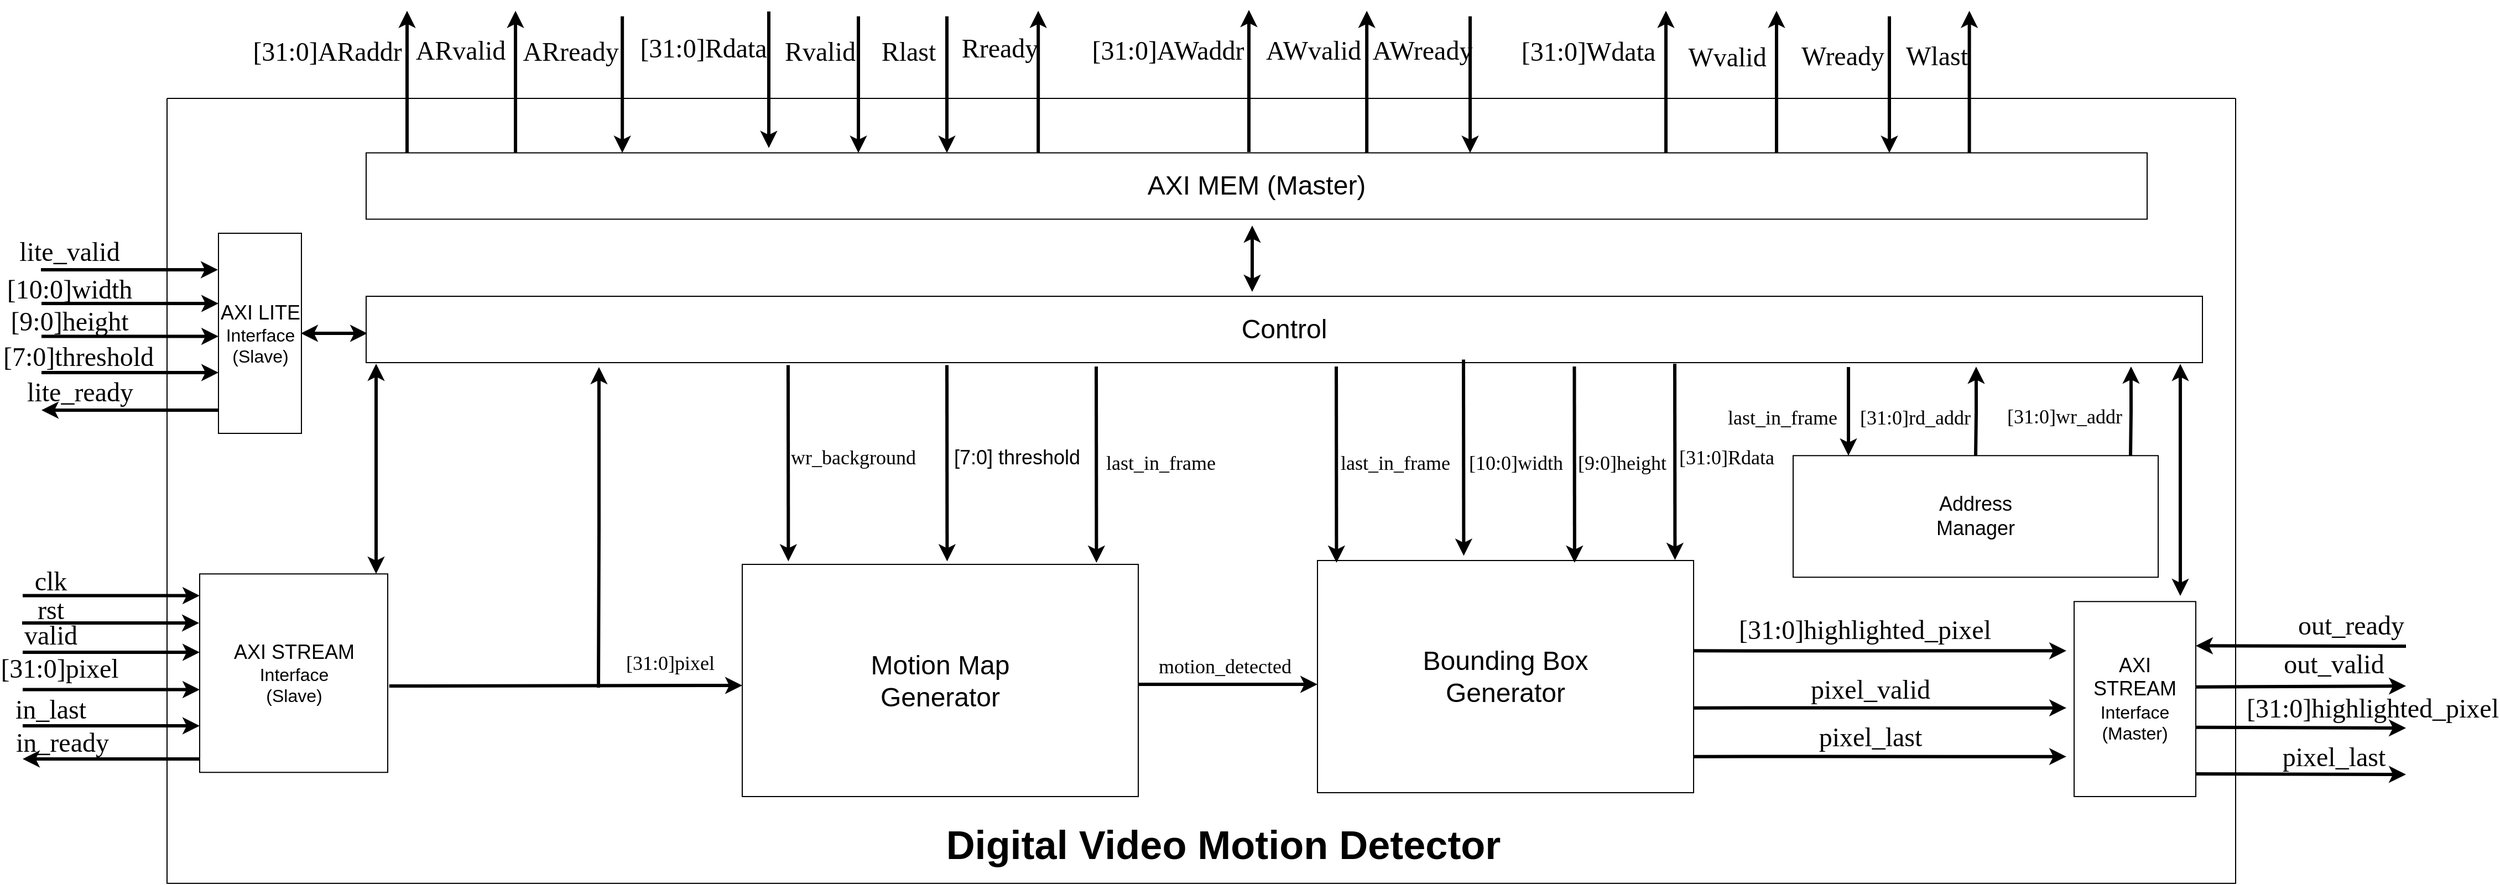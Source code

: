 <mxfile version="27.2.0">
  <diagram name="Page-1" id="8psTu5joOEkHxSPbt8DS">
    <mxGraphModel dx="2929" dy="2471" grid="1" gridSize="10" guides="1" tooltips="1" connect="1" arrows="1" fold="1" page="1" pageScale="1" pageWidth="827" pageHeight="1169" math="0" shadow="0">
      <root>
        <mxCell id="0" />
        <mxCell id="1" parent="0" />
        <mxCell id="5wcGb58u3SQSDJ49Bvyi-1" value="&lt;font style=&quot;font-size: 18px;&quot;&gt;AXI STREAM&lt;/font&gt;&lt;div&gt;&lt;font size=&quot;3&quot;&gt;Interface&lt;/font&gt;&lt;/div&gt;&lt;div&gt;&lt;font size=&quot;3&quot;&gt;(Slave)&lt;/font&gt;&lt;/div&gt;" style="rounded=0;whiteSpace=wrap;html=1;" parent="1" vertex="1">
          <mxGeometry x="69.5" y="20.13" width="170" height="179.5" as="geometry" />
        </mxCell>
        <mxCell id="5wcGb58u3SQSDJ49Bvyi-8" value="&lt;font style=&quot;font-size: 24px;&quot;&gt;AXI MEM (Master)&lt;/font&gt;" style="whiteSpace=wrap;html=1;" parent="1" vertex="1">
          <mxGeometry x="220" y="-360.75" width="1610" height="60" as="geometry" />
        </mxCell>
        <mxCell id="5wcGb58u3SQSDJ49Bvyi-29" value="" style="endArrow=classic;html=1;rounded=0;strokeWidth=3;" parent="1" edge="1">
          <mxGeometry width="50" height="50" relative="1" as="geometry">
            <mxPoint x="1403" y="-170" as="sourcePoint" />
            <mxPoint x="1403.2" y="7.46" as="targetPoint" />
          </mxGeometry>
        </mxCell>
        <mxCell id="5wcGb58u3SQSDJ49Bvyi-28" value="&lt;font style=&quot;font-size: 18px;&quot;&gt;AXI STREAM&lt;/font&gt;&lt;div&gt;&lt;font size=&quot;3&quot;&gt;Interface&lt;/font&gt;&lt;/div&gt;&lt;div&gt;&lt;font size=&quot;3&quot;&gt;(Master)&lt;/font&gt;&lt;/div&gt;" style="rounded=0;whiteSpace=wrap;html=1;" parent="1" vertex="1">
          <mxGeometry x="1764" y="45.12" width="110" height="176.38" as="geometry" />
        </mxCell>
        <mxCell id="1Rf1SUsvrOOBmwsHc8l4-15" value="" style="swimlane;startSize=0;" parent="1" vertex="1">
          <mxGeometry x="40" y="-410" width="1870" height="710" as="geometry" />
        </mxCell>
        <mxCell id="1Rf1SUsvrOOBmwsHc8l4-16" value="&lt;font style=&quot;font-size: 36px;&quot;&gt;&lt;b&gt;Digital Video Motion Detector&lt;/b&gt;&lt;/font&gt;" style="text;html=1;align=center;verticalAlign=middle;whiteSpace=wrap;rounded=0;" parent="1Rf1SUsvrOOBmwsHc8l4-15" vertex="1">
          <mxGeometry x="690" y="660" width="530" height="30" as="geometry" />
        </mxCell>
        <mxCell id="QHfzgOReWVNxUqewcKno-1" value="" style="endArrow=classic;startArrow=classic;html=1;rounded=0;strokeWidth=3;" parent="1Rf1SUsvrOOBmwsHc8l4-15" edge="1">
          <mxGeometry width="50" height="50" relative="1" as="geometry">
            <mxPoint x="981" y="175" as="sourcePoint" />
            <mxPoint x="981" y="115" as="targetPoint" />
          </mxGeometry>
        </mxCell>
        <mxCell id="1Rf1SUsvrOOBmwsHc8l4-17" value="&lt;font style=&quot;font-size: 18px;&quot;&gt;AXI LITE&lt;/font&gt;&lt;div&gt;&lt;font size=&quot;3&quot;&gt;Interface&lt;/font&gt;&lt;/div&gt;&lt;div&gt;&lt;font size=&quot;3&quot;&gt;(Slave)&lt;/font&gt;&lt;/div&gt;" style="whiteSpace=wrap;html=1;" parent="1" vertex="1">
          <mxGeometry x="86.5" y="-288" width="75" height="181" as="geometry" />
        </mxCell>
        <mxCell id="1Rf1SUsvrOOBmwsHc8l4-18" value="&lt;font style=&quot;font-size: 24px;&quot;&gt;Control&lt;/font&gt;" style="rounded=0;whiteSpace=wrap;html=1;" parent="1" vertex="1">
          <mxGeometry x="220" y="-231" width="1660" height="60" as="geometry" />
        </mxCell>
        <mxCell id="1Rf1SUsvrOOBmwsHc8l4-19" value="" style="endArrow=classic;startArrow=classic;html=1;rounded=0;exitX=1.022;exitY=0.641;exitDx=0;exitDy=0;strokeWidth=3;exitPerimeter=0;" parent="1" edge="1">
          <mxGeometry width="50" height="50" relative="1" as="geometry">
            <mxPoint x="161.0" y="-197.499" as="sourcePoint" />
            <mxPoint x="221" y="-197.5" as="targetPoint" />
          </mxGeometry>
        </mxCell>
        <mxCell id="dtxXoNMcvbrdOsO5oj5G-2" value="" style="edgeStyle=orthogonalEdgeStyle;rounded=0;orthogonalLoop=1;jettySize=auto;html=1;strokeWidth=3;exitX=1.008;exitY=0.565;exitDx=0;exitDy=0;exitPerimeter=0;" parent="1" source="5wcGb58u3SQSDJ49Bvyi-1" edge="1">
          <mxGeometry relative="1" as="geometry">
            <mxPoint x="560" y="121" as="targetPoint" />
            <mxPoint x="250" y="121" as="sourcePoint" />
          </mxGeometry>
        </mxCell>
        <mxCell id="XOc9_vDRdyOMPMZFaufi-3" value="" style="endArrow=classic;html=1;rounded=0;exitX=0;exitY=0.318;exitDx=0;exitDy=0;exitPerimeter=0;strokeWidth=3;" parent="1" edge="1">
          <mxGeometry width="50" height="50" relative="1" as="geometry">
            <mxPoint x="69.5" y="187.5" as="sourcePoint" />
            <mxPoint x="-90.5" y="187.5" as="targetPoint" />
          </mxGeometry>
        </mxCell>
        <mxCell id="XOc9_vDRdyOMPMZFaufi-4" value="" style="endArrow=classic;html=1;rounded=0;strokeWidth=3;" parent="1" edge="1">
          <mxGeometry width="50" height="50" relative="1" as="geometry">
            <mxPoint x="-90.5" y="157.5" as="sourcePoint" />
            <mxPoint x="69.5" y="157.5" as="targetPoint" />
          </mxGeometry>
        </mxCell>
        <mxCell id="XOc9_vDRdyOMPMZFaufi-8" value="&lt;font face=&quot;Times New Roman&quot; style=&quot;font-size: 24px;&quot;&gt;[31:0]pixel&lt;/font&gt;" style="text;html=1;align=center;verticalAlign=middle;whiteSpace=wrap;rounded=0;" parent="1" vertex="1">
          <mxGeometry x="-92" y="91.0" width="70" height="30" as="geometry" />
        </mxCell>
        <mxCell id="XOc9_vDRdyOMPMZFaufi-9" value="&lt;font style=&quot;font-size: 24px;&quot; face=&quot;Times New Roman&quot;&gt;valid&lt;/font&gt;" style="text;html=1;align=center;verticalAlign=middle;whiteSpace=wrap;rounded=0;" parent="1" vertex="1">
          <mxGeometry x="-100.5" y="61.0" width="70" height="30" as="geometry" />
        </mxCell>
        <mxCell id="XOc9_vDRdyOMPMZFaufi-10" value="&lt;font face=&quot;Times New Roman&quot; style=&quot;font-size: 24px;&quot;&gt;in_last&lt;/font&gt;" style="text;html=1;align=center;verticalAlign=middle;whiteSpace=wrap;rounded=0;" parent="1" vertex="1">
          <mxGeometry x="-100.5" y="127.5" width="70" height="30" as="geometry" />
        </mxCell>
        <mxCell id="XOc9_vDRdyOMPMZFaufi-11" value="&lt;font face=&quot;Times New Roman&quot; style=&quot;font-size: 24px;&quot;&gt;in_ready&lt;/font&gt;" style="text;html=1;align=center;verticalAlign=middle;resizable=0;points=[];autosize=1;strokeColor=none;fillColor=none;" parent="1" vertex="1">
          <mxGeometry x="-110" y="152.5" width="110" height="40" as="geometry" />
        </mxCell>
        <mxCell id="XOc9_vDRdyOMPMZFaufi-34" value="&lt;font face=&quot;Times New Roman&quot; style=&quot;font-size: 24px;&quot;&gt;clk&lt;/font&gt;" style="text;html=1;align=center;verticalAlign=middle;whiteSpace=wrap;rounded=0;" parent="1" vertex="1">
          <mxGeometry x="-100.5" y="11.5" width="70" height="30" as="geometry" />
        </mxCell>
        <mxCell id="XOc9_vDRdyOMPMZFaufi-36" value="&lt;font style=&quot;font-size: 24px;&quot; face=&quot;Times New Roman&quot;&gt;rst&lt;/font&gt;" style="text;html=1;align=center;verticalAlign=middle;whiteSpace=wrap;rounded=0;" parent="1" vertex="1">
          <mxGeometry x="-100.5" y="37.5" width="70" height="30" as="geometry" />
        </mxCell>
        <mxCell id="XOc9_vDRdyOMPMZFaufi-45" value="" style="edgeStyle=orthogonalEdgeStyle;rounded=0;orthogonalLoop=1;jettySize=auto;html=1;strokeWidth=3;" parent="1" edge="1">
          <mxGeometry relative="1" as="geometry">
            <mxPoint x="355" y="-489.25" as="targetPoint" />
            <mxPoint x="355" y="-360.75" as="sourcePoint" />
          </mxGeometry>
        </mxCell>
        <mxCell id="XOc9_vDRdyOMPMZFaufi-46" value="" style="edgeStyle=orthogonalEdgeStyle;rounded=0;orthogonalLoop=1;jettySize=auto;html=1;strokeWidth=3;" parent="1" edge="1">
          <mxGeometry relative="1" as="geometry">
            <mxPoint x="451.58" y="-360.75" as="targetPoint" />
            <mxPoint x="451.58" y="-484.25" as="sourcePoint" />
          </mxGeometry>
        </mxCell>
        <mxCell id="XOc9_vDRdyOMPMZFaufi-47" value="" style="edgeStyle=orthogonalEdgeStyle;rounded=0;orthogonalLoop=1;jettySize=auto;html=1;strokeWidth=3;" parent="1" edge="1">
          <mxGeometry relative="1" as="geometry">
            <mxPoint x="257" y="-489.25" as="targetPoint" />
            <mxPoint x="257" y="-360.75" as="sourcePoint" />
          </mxGeometry>
        </mxCell>
        <mxCell id="XOc9_vDRdyOMPMZFaufi-54" value="&lt;font style=&quot;font-size: 24px;&quot; face=&quot;Times New Roman&quot;&gt;ARready&lt;/font&gt;" style="text;html=1;align=center;verticalAlign=middle;whiteSpace=wrap;rounded=0;" parent="1" vertex="1">
          <mxGeometry x="375" y="-467.5" width="60" height="30" as="geometry" />
        </mxCell>
        <mxCell id="XOc9_vDRdyOMPMZFaufi-56" value="&lt;font face=&quot;Times New Roman&quot; style=&quot;font-size: 24px;&quot;&gt;ARvalid&lt;/font&gt;" style="text;html=1;align=center;verticalAlign=middle;resizable=0;points=[];autosize=1;strokeColor=none;fillColor=none;" parent="1" vertex="1">
          <mxGeometry x="255" y="-473" width="100" height="40" as="geometry" />
        </mxCell>
        <mxCell id="XOc9_vDRdyOMPMZFaufi-77" value="" style="edgeStyle=orthogonalEdgeStyle;rounded=0;orthogonalLoop=1;jettySize=auto;html=1;strokeWidth=3;entryX=0.179;entryY=1.014;entryDx=0;entryDy=0;entryPerimeter=0;" parent="1" edge="1">
          <mxGeometry relative="1" as="geometry">
            <mxPoint x="430.46" y="-167.0" as="targetPoint" />
            <mxPoint x="430" y="123" as="sourcePoint" />
          </mxGeometry>
        </mxCell>
        <mxCell id="XOc9_vDRdyOMPMZFaufi-78" value="&lt;font face=&quot;Times New Roman&quot; style=&quot;font-size: 18px;&quot;&gt;[31:0]Rdata&lt;/font&gt;" style="text;html=1;align=center;verticalAlign=middle;whiteSpace=wrap;rounded=0;" parent="1" vertex="1">
          <mxGeometry x="1420" y="-100" width="60" height="30" as="geometry" />
        </mxCell>
        <mxCell id="XOc9_vDRdyOMPMZFaufi-80" value="&lt;font face=&quot;Times New Roman&quot; style=&quot;font-size: 24px;&quot;&gt;[31:0]ARaddr&lt;/font&gt;" style="text;html=1;align=center;verticalAlign=middle;whiteSpace=wrap;rounded=0;" parent="1" vertex="1">
          <mxGeometry x="155" y="-467.5" width="60" height="30" as="geometry" />
        </mxCell>
        <mxCell id="XOc9_vDRdyOMPMZFaufi-82" value="" style="edgeStyle=orthogonalEdgeStyle;rounded=0;orthogonalLoop=1;jettySize=auto;html=1;strokeWidth=3;" parent="1" edge="1">
          <mxGeometry relative="1" as="geometry">
            <mxPoint x="665" y="-360.75" as="targetPoint" />
            <mxPoint x="665" y="-484.25" as="sourcePoint" />
          </mxGeometry>
        </mxCell>
        <mxCell id="XOc9_vDRdyOMPMZFaufi-84" value="&lt;font face=&quot;Times New Roman&quot; style=&quot;font-size: 24px;&quot;&gt;Rready&lt;/font&gt;" style="text;html=1;align=center;verticalAlign=middle;whiteSpace=wrap;rounded=0;" parent="1" vertex="1">
          <mxGeometry x="763" y="-470" width="60" height="30" as="geometry" />
        </mxCell>
        <mxCell id="XOc9_vDRdyOMPMZFaufi-85" value="&lt;font face=&quot;Times New Roman&quot; style=&quot;font-size: 24px;&quot;&gt;Rvalid&lt;/font&gt;" style="text;html=1;align=center;verticalAlign=middle;resizable=0;points=[];autosize=1;strokeColor=none;fillColor=none;" parent="1" vertex="1">
          <mxGeometry x="585" y="-472.5" width="90" height="40" as="geometry" />
        </mxCell>
        <mxCell id="XOc9_vDRdyOMPMZFaufi-86" value="&lt;font style=&quot;font-size: 24px;&quot; face=&quot;Times New Roman&quot;&gt;[31:0]Rdata&lt;/font&gt;" style="text;html=1;align=center;verticalAlign=middle;whiteSpace=wrap;rounded=0;" parent="1" vertex="1">
          <mxGeometry x="495" y="-470" width="60" height="30" as="geometry" />
        </mxCell>
        <mxCell id="XOc9_vDRdyOMPMZFaufi-87" value="" style="edgeStyle=orthogonalEdgeStyle;rounded=0;orthogonalLoop=1;jettySize=auto;html=1;strokeWidth=3;" parent="1" edge="1">
          <mxGeometry relative="1" as="geometry">
            <mxPoint x="827.58" y="-489.25" as="targetPoint" />
            <mxPoint x="827.58" y="-360.75" as="sourcePoint" />
          </mxGeometry>
        </mxCell>
        <mxCell id="XOc9_vDRdyOMPMZFaufi-88" value="" style="edgeStyle=orthogonalEdgeStyle;rounded=0;orthogonalLoop=1;jettySize=auto;html=1;strokeWidth=3;" parent="1" edge="1">
          <mxGeometry relative="1" as="geometry">
            <mxPoint x="584" y="-365.13" as="targetPoint" />
            <mxPoint x="584" y="-488.63" as="sourcePoint" />
          </mxGeometry>
        </mxCell>
        <mxCell id="XOc9_vDRdyOMPMZFaufi-91" value="" style="edgeStyle=orthogonalEdgeStyle;rounded=0;orthogonalLoop=1;jettySize=auto;html=1;strokeWidth=3;" parent="1" edge="1">
          <mxGeometry relative="1" as="geometry">
            <mxPoint x="1124.58" y="-489.25" as="targetPoint" />
            <mxPoint x="1124.58" y="-360.75" as="sourcePoint" />
          </mxGeometry>
        </mxCell>
        <mxCell id="XOc9_vDRdyOMPMZFaufi-92" value="" style="edgeStyle=orthogonalEdgeStyle;rounded=0;orthogonalLoop=1;jettySize=auto;html=1;strokeWidth=3;" parent="1" edge="1">
          <mxGeometry relative="1" as="geometry">
            <mxPoint x="1218" y="-360.75" as="targetPoint" />
            <mxPoint x="1218" y="-484.25" as="sourcePoint" />
          </mxGeometry>
        </mxCell>
        <mxCell id="XOc9_vDRdyOMPMZFaufi-93" value="" style="edgeStyle=orthogonalEdgeStyle;rounded=0;orthogonalLoop=1;jettySize=auto;html=1;strokeWidth=3;" parent="1" edge="1">
          <mxGeometry relative="1" as="geometry">
            <mxPoint x="1018" y="-490" as="targetPoint" />
            <mxPoint x="1018" y="-361.5" as="sourcePoint" />
          </mxGeometry>
        </mxCell>
        <mxCell id="XOc9_vDRdyOMPMZFaufi-94" value="&lt;font face=&quot;Times New Roman&quot; style=&quot;font-size: 24px;&quot;&gt;AWready&lt;/font&gt;" style="text;html=1;align=center;verticalAlign=middle;whiteSpace=wrap;rounded=0;" parent="1" vertex="1">
          <mxGeometry x="1145" y="-468" width="60" height="30" as="geometry" />
        </mxCell>
        <mxCell id="XOc9_vDRdyOMPMZFaufi-95" value="&lt;font face=&quot;Times New Roman&quot; style=&quot;font-size: 24px;&quot;&gt;AWvalid&lt;/font&gt;" style="text;html=1;align=center;verticalAlign=middle;resizable=0;points=[];autosize=1;strokeColor=none;fillColor=none;" parent="1" vertex="1">
          <mxGeometry x="1021" y="-473" width="110" height="40" as="geometry" />
        </mxCell>
        <mxCell id="XOc9_vDRdyOMPMZFaufi-96" value="&lt;font style=&quot;font-size: 24px;&quot; face=&quot;Times New Roman&quot;&gt;[31:0]AWaddr&lt;/font&gt;" style="text;html=1;align=center;verticalAlign=middle;whiteSpace=wrap;rounded=0;" parent="1" vertex="1">
          <mxGeometry x="915" y="-468" width="60" height="30" as="geometry" />
        </mxCell>
        <mxCell id="XOc9_vDRdyOMPMZFaufi-97" value="" style="edgeStyle=orthogonalEdgeStyle;rounded=0;orthogonalLoop=1;jettySize=auto;html=1;strokeWidth=3;" parent="1" edge="1">
          <mxGeometry relative="1" as="geometry">
            <mxPoint x="1495" y="-489.25" as="targetPoint" />
            <mxPoint x="1495" y="-360.75" as="sourcePoint" />
          </mxGeometry>
        </mxCell>
        <mxCell id="XOc9_vDRdyOMPMZFaufi-98" value="" style="edgeStyle=orthogonalEdgeStyle;rounded=0;orthogonalLoop=1;jettySize=auto;html=1;strokeWidth=3;" parent="1" edge="1">
          <mxGeometry relative="1" as="geometry">
            <mxPoint x="1597" y="-360.75" as="targetPoint" />
            <mxPoint x="1597" y="-484.25" as="sourcePoint" />
          </mxGeometry>
        </mxCell>
        <mxCell id="XOc9_vDRdyOMPMZFaufi-99" value="" style="edgeStyle=orthogonalEdgeStyle;rounded=0;orthogonalLoop=1;jettySize=auto;html=1;strokeWidth=3;" parent="1" edge="1">
          <mxGeometry relative="1" as="geometry">
            <mxPoint x="1395" y="-489.25" as="targetPoint" />
            <mxPoint x="1395" y="-360.75" as="sourcePoint" />
          </mxGeometry>
        </mxCell>
        <mxCell id="XOc9_vDRdyOMPMZFaufi-100" value="&lt;font face=&quot;Times New Roman&quot; style=&quot;font-size: 24px;&quot;&gt;Wready&lt;/font&gt;" style="text;html=1;align=center;verticalAlign=middle;whiteSpace=wrap;rounded=0;" parent="1" vertex="1">
          <mxGeometry x="1525" y="-463" width="60" height="30" as="geometry" />
        </mxCell>
        <mxCell id="XOc9_vDRdyOMPMZFaufi-101" value="&lt;font face=&quot;Times New Roman&quot; style=&quot;font-size: 24px;&quot;&gt;Wvalid&lt;/font&gt;" style="text;html=1;align=center;verticalAlign=middle;resizable=0;points=[];autosize=1;strokeColor=none;fillColor=none;" parent="1" vertex="1">
          <mxGeometry x="1405" y="-467.5" width="90" height="40" as="geometry" />
        </mxCell>
        <mxCell id="XOc9_vDRdyOMPMZFaufi-102" value="&lt;font face=&quot;Times New Roman&quot; style=&quot;font-size: 24px;&quot;&gt;[31:0]Wdata&lt;/font&gt;" style="text;html=1;align=center;verticalAlign=middle;whiteSpace=wrap;rounded=0;" parent="1" vertex="1">
          <mxGeometry x="1295" y="-467.5" width="60" height="30" as="geometry" />
        </mxCell>
        <mxCell id="XOc9_vDRdyOMPMZFaufi-103" value="" style="edgeStyle=orthogonalEdgeStyle;rounded=0;orthogonalLoop=1;jettySize=auto;html=1;strokeWidth=3;" parent="1" edge="1">
          <mxGeometry relative="1" as="geometry">
            <mxPoint x="1669.29" y="-489.25" as="targetPoint" />
            <mxPoint x="1669.29" y="-360.75" as="sourcePoint" />
          </mxGeometry>
        </mxCell>
        <mxCell id="XOc9_vDRdyOMPMZFaufi-104" value="&lt;font face=&quot;Times New Roman&quot; style=&quot;font-size: 24px;&quot;&gt;Wlast&lt;/font&gt;" style="text;html=1;align=center;verticalAlign=middle;whiteSpace=wrap;rounded=0;" parent="1" vertex="1">
          <mxGeometry x="1615" y="-463" width="50" height="30" as="geometry" />
        </mxCell>
        <mxCell id="XOc9_vDRdyOMPMZFaufi-107" value="" style="endArrow=classic;html=1;rounded=0;exitX=0;exitY=0.318;exitDx=0;exitDy=0;exitPerimeter=0;strokeWidth=3;" parent="1" edge="1">
          <mxGeometry width="50" height="50" relative="1" as="geometry">
            <mxPoint x="1874" y="201.0" as="sourcePoint" />
            <mxPoint x="2064" y="201.5" as="targetPoint" />
          </mxGeometry>
        </mxCell>
        <mxCell id="XOc9_vDRdyOMPMZFaufi-108" value="" style="endArrow=classic;html=1;rounded=0;exitX=0;exitY=0.318;exitDx=0;exitDy=0;exitPerimeter=0;strokeWidth=3;" parent="1" edge="1">
          <mxGeometry width="50" height="50" relative="1" as="geometry">
            <mxPoint x="1874" y="158.87" as="sourcePoint" />
            <mxPoint x="2064" y="159.5" as="targetPoint" />
          </mxGeometry>
        </mxCell>
        <mxCell id="XOc9_vDRdyOMPMZFaufi-109" value="" style="endArrow=classic;html=1;rounded=0;exitX=0;exitY=0.318;exitDx=0;exitDy=0;exitPerimeter=0;strokeWidth=3;" parent="1" edge="1">
          <mxGeometry width="50" height="50" relative="1" as="geometry">
            <mxPoint x="1874" y="122.37" as="sourcePoint" />
            <mxPoint x="2064" y="121.5" as="targetPoint" />
          </mxGeometry>
        </mxCell>
        <mxCell id="XOc9_vDRdyOMPMZFaufi-110" value="&lt;font face=&quot;Times New Roman&quot; style=&quot;font-size: 24px;&quot;&gt;[31:0]highlighted_pixel&lt;/font&gt;" style="text;html=1;align=center;verticalAlign=middle;whiteSpace=wrap;rounded=0;" parent="1" vertex="1">
          <mxGeometry x="1999" y="127.0" width="70" height="30" as="geometry" />
        </mxCell>
        <mxCell id="XOc9_vDRdyOMPMZFaufi-111" value="&lt;font face=&quot;Times New Roman&quot; style=&quot;font-size: 24px;&quot;&gt;out_valid&lt;/font&gt;" style="text;html=1;align=center;verticalAlign=middle;whiteSpace=wrap;rounded=0;" parent="1" vertex="1">
          <mxGeometry x="1964" y="87.0" width="70" height="30" as="geometry" />
        </mxCell>
        <mxCell id="XOc9_vDRdyOMPMZFaufi-112" value="&lt;font face=&quot;Times New Roman&quot; style=&quot;font-size: 24px;&quot;&gt;pixel_last&lt;/font&gt;" style="text;html=1;align=center;verticalAlign=middle;whiteSpace=wrap;rounded=0;" parent="1" vertex="1">
          <mxGeometry x="1964" y="171" width="70" height="30" as="geometry" />
        </mxCell>
        <mxCell id="XOc9_vDRdyOMPMZFaufi-116" value="" style="endArrow=classic;html=1;rounded=0;strokeWidth=3;" parent="1" edge="1">
          <mxGeometry width="50" height="50" relative="1" as="geometry">
            <mxPoint x="2064" y="85.5" as="sourcePoint" />
            <mxPoint x="1874" y="85.12" as="targetPoint" />
          </mxGeometry>
        </mxCell>
        <mxCell id="XOc9_vDRdyOMPMZFaufi-118" value="&lt;font face=&quot;Times New Roman&quot; style=&quot;font-size: 24px;&quot;&gt;out_ready&lt;/font&gt;" style="text;html=1;align=center;verticalAlign=middle;resizable=0;points=[];autosize=1;strokeColor=none;fillColor=none;" parent="1" vertex="1">
          <mxGeometry x="1954" y="47.0" width="120" height="40" as="geometry" />
        </mxCell>
        <mxCell id="XOc9_vDRdyOMPMZFaufi-124" value="" style="endArrow=classic;html=1;rounded=0;strokeWidth=3;" parent="1" edge="1">
          <mxGeometry width="50" height="50" relative="1" as="geometry">
            <mxPoint x="-90.5" y="124.73" as="sourcePoint" />
            <mxPoint x="69.5" y="124.73" as="targetPoint" />
          </mxGeometry>
        </mxCell>
        <mxCell id="XOc9_vDRdyOMPMZFaufi-125" value="" style="endArrow=classic;html=1;rounded=0;strokeWidth=3;" parent="1" edge="1">
          <mxGeometry width="50" height="50" relative="1" as="geometry">
            <mxPoint x="-90.5" y="91" as="sourcePoint" />
            <mxPoint x="69.5" y="91" as="targetPoint" />
          </mxGeometry>
        </mxCell>
        <mxCell id="XOc9_vDRdyOMPMZFaufi-126" value="" style="endArrow=classic;html=1;rounded=0;strokeWidth=3;" parent="1" edge="1">
          <mxGeometry width="50" height="50" relative="1" as="geometry">
            <mxPoint x="-91" y="64.5" as="sourcePoint" />
            <mxPoint x="69" y="64.5" as="targetPoint" />
          </mxGeometry>
        </mxCell>
        <mxCell id="XOc9_vDRdyOMPMZFaufi-127" value="" style="endArrow=classic;html=1;rounded=0;strokeWidth=3;" parent="1" edge="1">
          <mxGeometry width="50" height="50" relative="1" as="geometry">
            <mxPoint x="-90.5" y="39.73" as="sourcePoint" />
            <mxPoint x="69.5" y="39.73" as="targetPoint" />
          </mxGeometry>
        </mxCell>
        <mxCell id="XOc9_vDRdyOMPMZFaufi-128" value="" style="endArrow=classic;html=1;rounded=0;exitX=0;exitY=0.318;exitDx=0;exitDy=0;exitPerimeter=0;strokeWidth=3;" parent="1" edge="1">
          <mxGeometry width="50" height="50" relative="1" as="geometry">
            <mxPoint x="86.5" y="-128" as="sourcePoint" />
            <mxPoint x="-73.5" y="-128" as="targetPoint" />
          </mxGeometry>
        </mxCell>
        <mxCell id="XOc9_vDRdyOMPMZFaufi-129" value="" style="endArrow=classic;html=1;rounded=0;strokeWidth=3;" parent="1" edge="1">
          <mxGeometry width="50" height="50" relative="1" as="geometry">
            <mxPoint x="-73.5" y="-162" as="sourcePoint" />
            <mxPoint x="86.5" y="-162" as="targetPoint" />
          </mxGeometry>
        </mxCell>
        <mxCell id="XOc9_vDRdyOMPMZFaufi-130" value="&lt;font style=&quot;font-size: 24px;&quot; face=&quot;Times New Roman&quot;&gt;[9:0]height&lt;/font&gt;" style="text;html=1;align=center;verticalAlign=middle;whiteSpace=wrap;rounded=0;" parent="1" vertex="1">
          <mxGeometry x="-83.5" y="-223.5" width="70" height="30" as="geometry" />
        </mxCell>
        <mxCell id="XOc9_vDRdyOMPMZFaufi-131" value="&lt;font face=&quot;Times New Roman&quot; style=&quot;font-size: 24px;&quot;&gt;[10:0]width&lt;/font&gt;" style="text;html=1;align=center;verticalAlign=middle;whiteSpace=wrap;rounded=0;" parent="1" vertex="1">
          <mxGeometry x="-83.5" y="-252.5" width="70" height="30" as="geometry" />
        </mxCell>
        <mxCell id="XOc9_vDRdyOMPMZFaufi-132" value="&lt;font face=&quot;Times New Roman&quot; style=&quot;font-size: 24px;&quot;&gt;[7:0]threshold&lt;/font&gt;" style="text;html=1;align=center;verticalAlign=middle;whiteSpace=wrap;rounded=0;" parent="1" vertex="1">
          <mxGeometry x="-83.5" y="-191" width="86" height="30" as="geometry" />
        </mxCell>
        <mxCell id="XOc9_vDRdyOMPMZFaufi-133" value="&lt;font face=&quot;Times New Roman&quot; style=&quot;font-size: 24px;&quot;&gt;lite_ready&lt;/font&gt;" style="text;html=1;align=center;verticalAlign=middle;resizable=0;points=[];autosize=1;strokeColor=none;fillColor=none;" parent="1" vertex="1">
          <mxGeometry x="-99" y="-164" width="120" height="40" as="geometry" />
        </mxCell>
        <mxCell id="XOc9_vDRdyOMPMZFaufi-135" value="&lt;font face=&quot;Times New Roman&quot; style=&quot;font-size: 24px;&quot;&gt;lite_valid&lt;/font&gt;" style="text;html=1;align=center;verticalAlign=middle;whiteSpace=wrap;rounded=0;" parent="1" vertex="1">
          <mxGeometry x="-83.5" y="-286" width="70" height="30" as="geometry" />
        </mxCell>
        <mxCell id="XOc9_vDRdyOMPMZFaufi-136" value="" style="endArrow=classic;html=1;rounded=0;strokeWidth=3;" parent="1" edge="1">
          <mxGeometry width="50" height="50" relative="1" as="geometry">
            <mxPoint x="-73.5" y="-194.77" as="sourcePoint" />
            <mxPoint x="86.5" y="-194.77" as="targetPoint" />
          </mxGeometry>
        </mxCell>
        <mxCell id="XOc9_vDRdyOMPMZFaufi-137" value="" style="endArrow=classic;html=1;rounded=0;strokeWidth=3;" parent="1" edge="1">
          <mxGeometry width="50" height="50" relative="1" as="geometry">
            <mxPoint x="-73.5" y="-224.5" as="sourcePoint" />
            <mxPoint x="86.5" y="-224.5" as="targetPoint" />
          </mxGeometry>
        </mxCell>
        <mxCell id="XOc9_vDRdyOMPMZFaufi-138" value="" style="endArrow=classic;html=1;rounded=0;strokeWidth=3;" parent="1" edge="1">
          <mxGeometry width="50" height="50" relative="1" as="geometry">
            <mxPoint x="-74" y="-255" as="sourcePoint" />
            <mxPoint x="86" y="-255" as="targetPoint" />
          </mxGeometry>
        </mxCell>
        <mxCell id="VN-eHyt6kYfMbYtqsBXD-14" value="" style="edgeStyle=orthogonalEdgeStyle;rounded=0;orthogonalLoop=1;jettySize=auto;html=1;strokeWidth=3;" parent="1" edge="1">
          <mxGeometry relative="1" as="geometry">
            <mxPoint x="1080" y="120" as="targetPoint" />
            <mxPoint x="918" y="119.95" as="sourcePoint" />
            <Array as="points">
              <mxPoint x="967" y="119.95" />
            </Array>
          </mxGeometry>
        </mxCell>
        <mxCell id="pzHLP5PFSMqDfCKK6MuQ-24" value="&lt;font style=&quot;font-size: 24px;&quot;&gt;Motion Map&lt;/font&gt;&lt;div&gt;&lt;font style=&quot;font-size: 24px;&quot;&gt;Generator&lt;/font&gt;&lt;/div&gt;" style="rounded=0;whiteSpace=wrap;html=1;" parent="1" vertex="1">
          <mxGeometry x="560" y="11.5" width="358" height="210" as="geometry" />
        </mxCell>
        <mxCell id="pzHLP5PFSMqDfCKK6MuQ-36" value="&lt;span style=&quot;font-size: 24px;&quot;&gt;Bounding Box&lt;/span&gt;&lt;div&gt;&lt;span style=&quot;font-size: 24px;&quot;&gt;Generator&lt;/span&gt;&lt;/div&gt;" style="rounded=0;whiteSpace=wrap;html=1;" parent="1" vertex="1">
          <mxGeometry x="1080" y="8" width="340" height="210" as="geometry" />
        </mxCell>
        <mxCell id="pzHLP5PFSMqDfCKK6MuQ-39" value="&lt;font style=&quot;font-size: 18px;&quot; face=&quot;Times New Roman&quot;&gt;last_in_frame&lt;/font&gt;" style="text;html=1;align=center;verticalAlign=middle;resizable=0;points=[];autosize=1;strokeColor=none;fillColor=none;" parent="1" vertex="1">
          <mxGeometry x="1090" y="-100" width="120" height="40" as="geometry" />
        </mxCell>
        <mxCell id="pzHLP5PFSMqDfCKK6MuQ-40" value="&lt;span style=&quot;text-wrap-mode: wrap;&quot;&gt;&lt;font face=&quot;Times New Roman&quot; style=&quot;font-size: 18px;&quot;&gt;[10:0]width&lt;/font&gt;&lt;/span&gt;" style="text;html=1;align=center;verticalAlign=middle;resizable=0;points=[];autosize=1;strokeColor=none;fillColor=none;" parent="1" vertex="1">
          <mxGeometry x="1204" y="-100" width="110" height="40" as="geometry" />
        </mxCell>
        <mxCell id="pzHLP5PFSMqDfCKK6MuQ-41" value="&lt;span style=&quot;text-wrap-mode: wrap;&quot;&gt;&lt;font face=&quot;Times New Roman&quot; style=&quot;font-size: 18px;&quot;&gt;[9:0]height&lt;/font&gt;&lt;/span&gt;" style="text;html=1;align=center;verticalAlign=middle;resizable=0;points=[];autosize=1;strokeColor=none;fillColor=none;" parent="1" vertex="1">
          <mxGeometry x="1305" y="-100" width="100" height="40" as="geometry" />
        </mxCell>
        <mxCell id="pzHLP5PFSMqDfCKK6MuQ-46" value="&lt;font face=&quot;Times New Roman&quot; style=&quot;font-size: 18px;&quot;&gt;motion_detected&lt;/font&gt;" style="text;html=1;align=center;verticalAlign=middle;resizable=0;points=[];autosize=1;strokeColor=none;fillColor=none;" parent="1" vertex="1">
          <mxGeometry x="926" y="83.5" width="140" height="40" as="geometry" />
        </mxCell>
        <mxCell id="pzHLP5PFSMqDfCKK6MuQ-62" value="&lt;font face=&quot;Times New Roman&quot; style=&quot;font-size: 24px;&quot;&gt;[31:0]highlighted_pixel&lt;/font&gt;" style="text;html=1;align=center;verticalAlign=middle;whiteSpace=wrap;rounded=0;" parent="1" vertex="1">
          <mxGeometry x="1540" y="55.5" width="70" height="30" as="geometry" />
        </mxCell>
        <mxCell id="XOc9_vDRdyOMPMZFaufi-41" value="&lt;font face=&quot;Times New Roman&quot; style=&quot;font-size: 18px;&quot;&gt;[31:0]pixel&lt;/font&gt;" style="text;html=1;align=center;verticalAlign=middle;whiteSpace=wrap;rounded=0;" parent="1" vertex="1">
          <mxGeometry x="460" y="85.5" width="70" height="30" as="geometry" />
        </mxCell>
        <mxCell id="pzHLP5PFSMqDfCKK6MuQ-26" value="&lt;font face=&quot;Times New Roman&quot; style=&quot;font-size: 18px;&quot;&gt;last_in_frame&lt;/font&gt;" style="text;html=1;align=center;verticalAlign=middle;resizable=0;points=[];autosize=1;strokeColor=none;fillColor=none;" parent="1" vertex="1">
          <mxGeometry x="878" y="-100" width="120" height="40" as="geometry" />
        </mxCell>
        <mxCell id="pzHLP5PFSMqDfCKK6MuQ-29" value="&lt;font face=&quot;Times New Roman&quot; style=&quot;font-size: 18px;&quot;&gt;wr_background&lt;/font&gt;" style="text;html=1;align=center;verticalAlign=middle;resizable=0;points=[];autosize=1;strokeColor=none;fillColor=none;" parent="1" vertex="1">
          <mxGeometry x="590" y="-105" width="140" height="40" as="geometry" />
        </mxCell>
        <mxCell id="pzHLP5PFSMqDfCKK6MuQ-32" value="&lt;font style=&quot;font-size: 18px;&quot;&gt;[7:0] threshold&lt;/font&gt;" style="text;html=1;align=center;verticalAlign=middle;resizable=0;points=[];autosize=1;strokeColor=none;fillColor=none;" parent="1" vertex="1">
          <mxGeometry x="738" y="-105" width="140" height="40" as="geometry" />
        </mxCell>
        <mxCell id="713RPQ0c2F6om1EGbdfF-3" value="" style="edgeStyle=orthogonalEdgeStyle;rounded=0;orthogonalLoop=1;jettySize=auto;html=1;strokeWidth=3;" parent="1" edge="1">
          <mxGeometry relative="1" as="geometry">
            <mxPoint x="745" y="-360.75" as="targetPoint" />
            <mxPoint x="745" y="-484.25" as="sourcePoint" />
          </mxGeometry>
        </mxCell>
        <mxCell id="713RPQ0c2F6om1EGbdfF-4" value="&lt;font face=&quot;Times New Roman&quot; style=&quot;font-size: 24px;&quot;&gt;Rlast&lt;/font&gt;" style="text;html=1;align=center;verticalAlign=middle;resizable=0;points=[];autosize=1;strokeColor=none;fillColor=none;" parent="1" vertex="1">
          <mxGeometry x="675" y="-472.5" width="70" height="40" as="geometry" />
        </mxCell>
        <mxCell id="QHfzgOReWVNxUqewcKno-2" value="" style="endArrow=classic;html=1;rounded=0;strokeWidth=3;" parent="1" edge="1">
          <mxGeometry width="50" height="50" relative="1" as="geometry">
            <mxPoint x="1312.23" y="-167.5" as="sourcePoint" />
            <mxPoint x="1312.43" y="9.96" as="targetPoint" />
          </mxGeometry>
        </mxCell>
        <mxCell id="QHfzgOReWVNxUqewcKno-3" value="" style="endArrow=classic;html=1;rounded=0;strokeWidth=3;" parent="1" edge="1">
          <mxGeometry width="50" height="50" relative="1" as="geometry">
            <mxPoint x="1212" y="-173.73" as="sourcePoint" />
            <mxPoint x="1212.2" y="3.73" as="targetPoint" />
          </mxGeometry>
        </mxCell>
        <mxCell id="QHfzgOReWVNxUqewcKno-4" value="" style="endArrow=classic;html=1;rounded=0;strokeWidth=3;" parent="1" edge="1">
          <mxGeometry width="50" height="50" relative="1" as="geometry">
            <mxPoint x="1097" y="-167.5" as="sourcePoint" />
            <mxPoint x="1097.2" y="9.96" as="targetPoint" />
          </mxGeometry>
        </mxCell>
        <mxCell id="QHfzgOReWVNxUqewcKno-5" value="" style="endArrow=classic;html=1;rounded=0;strokeWidth=3;" parent="1" edge="1">
          <mxGeometry width="50" height="50" relative="1" as="geometry">
            <mxPoint x="880" y="-167.5" as="sourcePoint" />
            <mxPoint x="880.2" y="9.96" as="targetPoint" />
          </mxGeometry>
        </mxCell>
        <mxCell id="QHfzgOReWVNxUqewcKno-6" value="" style="endArrow=classic;html=1;rounded=0;strokeWidth=3;" parent="1" edge="1">
          <mxGeometry width="50" height="50" relative="1" as="geometry">
            <mxPoint x="745" y="-168.73" as="sourcePoint" />
            <mxPoint x="745.2" y="8.73" as="targetPoint" />
          </mxGeometry>
        </mxCell>
        <mxCell id="QHfzgOReWVNxUqewcKno-7" value="" style="endArrow=classic;html=1;rounded=0;strokeWidth=3;" parent="1" edge="1">
          <mxGeometry width="50" height="50" relative="1" as="geometry">
            <mxPoint x="601.47" y="-168.73" as="sourcePoint" />
            <mxPoint x="601.67" y="8.73" as="targetPoint" />
          </mxGeometry>
        </mxCell>
        <mxCell id="QHfzgOReWVNxUqewcKno-17" value="&lt;span style=&quot;font-size: 18px;&quot;&gt;Address&lt;/span&gt;&lt;div&gt;&lt;span style=&quot;font-size: 18px;&quot;&gt;Manager&lt;/span&gt;&lt;/div&gt;" style="rounded=0;whiteSpace=wrap;html=1;" parent="1" vertex="1">
          <mxGeometry x="1510" y="-86.87" width="330" height="110" as="geometry" />
        </mxCell>
        <mxCell id="QHfzgOReWVNxUqewcKno-18" value="" style="edgeStyle=orthogonalEdgeStyle;rounded=0;orthogonalLoop=1;jettySize=auto;html=1;strokeWidth=3;entryX=0.179;entryY=1.014;entryDx=0;entryDy=0;entryPerimeter=0;" parent="1" edge="1">
          <mxGeometry relative="1" as="geometry">
            <mxPoint x="1815.46" y="-167.5" as="targetPoint" />
            <mxPoint x="1815" y="-87" as="sourcePoint" />
          </mxGeometry>
        </mxCell>
        <mxCell id="QHfzgOReWVNxUqewcKno-19" value="&lt;font face=&quot;Times New Roman&quot; style=&quot;font-size: 18px;&quot;&gt;[31:0]wr_addr&lt;/font&gt;" style="text;html=1;align=center;verticalAlign=middle;resizable=0;points=[];autosize=1;strokeColor=none;fillColor=none;" parent="1" vertex="1">
          <mxGeometry x="1690" y="-142" width="130" height="40" as="geometry" />
        </mxCell>
        <mxCell id="QHfzgOReWVNxUqewcKno-20" value="&lt;font face=&quot;Times New Roman&quot; style=&quot;font-size: 18px;&quot;&gt;[31:0]rd_addr&lt;/font&gt;" style="text;html=1;align=center;verticalAlign=middle;resizable=0;points=[];autosize=1;strokeColor=none;fillColor=none;" parent="1" vertex="1">
          <mxGeometry x="1560" y="-141" width="120" height="40" as="geometry" />
        </mxCell>
        <mxCell id="QHfzgOReWVNxUqewcKno-21" value="" style="edgeStyle=orthogonalEdgeStyle;rounded=0;orthogonalLoop=1;jettySize=auto;html=1;strokeWidth=3;entryX=0.179;entryY=1.014;entryDx=0;entryDy=0;entryPerimeter=0;" parent="1" edge="1">
          <mxGeometry relative="1" as="geometry">
            <mxPoint x="1675.46" y="-167.37" as="targetPoint" />
            <mxPoint x="1675" y="-86.87" as="sourcePoint" />
          </mxGeometry>
        </mxCell>
        <mxCell id="QHfzgOReWVNxUqewcKno-22" value="" style="endArrow=classic;html=1;rounded=0;strokeWidth=3;" parent="1" edge="1">
          <mxGeometry width="50" height="50" relative="1" as="geometry">
            <mxPoint x="1560" y="-167" as="sourcePoint" />
            <mxPoint x="1560" y="-86.87" as="targetPoint" />
          </mxGeometry>
        </mxCell>
        <mxCell id="QHfzgOReWVNxUqewcKno-23" value="&lt;font face=&quot;Times New Roman&quot; style=&quot;font-size: 18px;&quot;&gt;last_in_frame&lt;/font&gt;" style="text;html=1;align=center;verticalAlign=middle;resizable=0;points=[];autosize=1;strokeColor=none;fillColor=none;" parent="1" vertex="1">
          <mxGeometry x="1440" y="-141" width="120" height="40" as="geometry" />
        </mxCell>
        <mxCell id="QHfzgOReWVNxUqewcKno-24" value="" style="edgeStyle=orthogonalEdgeStyle;rounded=0;orthogonalLoop=1;jettySize=auto;html=1;strokeWidth=3;" parent="1" edge="1">
          <mxGeometry relative="1" as="geometry">
            <mxPoint x="1757" y="89.67" as="targetPoint" />
            <mxPoint x="1420" y="89.67" as="sourcePoint" />
            <Array as="points">
              <mxPoint x="1469" y="89.67" />
            </Array>
          </mxGeometry>
        </mxCell>
        <mxCell id="QHfzgOReWVNxUqewcKno-26" value="" style="endArrow=classic;startArrow=classic;html=1;rounded=0;strokeWidth=3;" parent="1" edge="1">
          <mxGeometry width="50" height="50" relative="1" as="geometry">
            <mxPoint x="229" y="20" as="sourcePoint" />
            <mxPoint x="229" y="-170" as="targetPoint" />
          </mxGeometry>
        </mxCell>
        <mxCell id="QHfzgOReWVNxUqewcKno-27" value="" style="endArrow=classic;startArrow=classic;html=1;rounded=0;strokeWidth=3;" parent="1" edge="1">
          <mxGeometry width="50" height="50" relative="1" as="geometry">
            <mxPoint x="1860" y="40" as="sourcePoint" />
            <mxPoint x="1860" y="-169.87" as="targetPoint" />
          </mxGeometry>
        </mxCell>
        <mxCell id="QHfzgOReWVNxUqewcKno-28" value="&lt;font face=&quot;Times New Roman&quot; style=&quot;font-size: 24px;&quot;&gt;pixel_valid&lt;/font&gt;" style="text;html=1;align=center;verticalAlign=middle;whiteSpace=wrap;rounded=0;" parent="1" vertex="1">
          <mxGeometry x="1545" y="110" width="70" height="30" as="geometry" />
        </mxCell>
        <mxCell id="QHfzgOReWVNxUqewcKno-29" value="" style="edgeStyle=orthogonalEdgeStyle;rounded=0;orthogonalLoop=1;jettySize=auto;html=1;strokeWidth=3;" parent="1" edge="1">
          <mxGeometry relative="1" as="geometry">
            <mxPoint x="1757" y="141.33" as="targetPoint" />
            <mxPoint x="1420" y="141.33" as="sourcePoint" />
            <Array as="points">
              <mxPoint x="1469" y="141.33" />
            </Array>
          </mxGeometry>
        </mxCell>
        <mxCell id="QHfzgOReWVNxUqewcKno-30" value="" style="edgeStyle=orthogonalEdgeStyle;rounded=0;orthogonalLoop=1;jettySize=auto;html=1;strokeWidth=3;" parent="1" edge="1">
          <mxGeometry relative="1" as="geometry">
            <mxPoint x="1757" y="185.33" as="targetPoint" />
            <mxPoint x="1420" y="185.33" as="sourcePoint" />
            <Array as="points">
              <mxPoint x="1469" y="185.33" />
            </Array>
          </mxGeometry>
        </mxCell>
        <mxCell id="QHfzgOReWVNxUqewcKno-34" value="&lt;font face=&quot;Times New Roman&quot; style=&quot;font-size: 24px;&quot;&gt;pixel_last&lt;/font&gt;" style="text;html=1;align=center;verticalAlign=middle;whiteSpace=wrap;rounded=0;" parent="1" vertex="1">
          <mxGeometry x="1545" y="152.5" width="70" height="30" as="geometry" />
        </mxCell>
      </root>
    </mxGraphModel>
  </diagram>
</mxfile>
